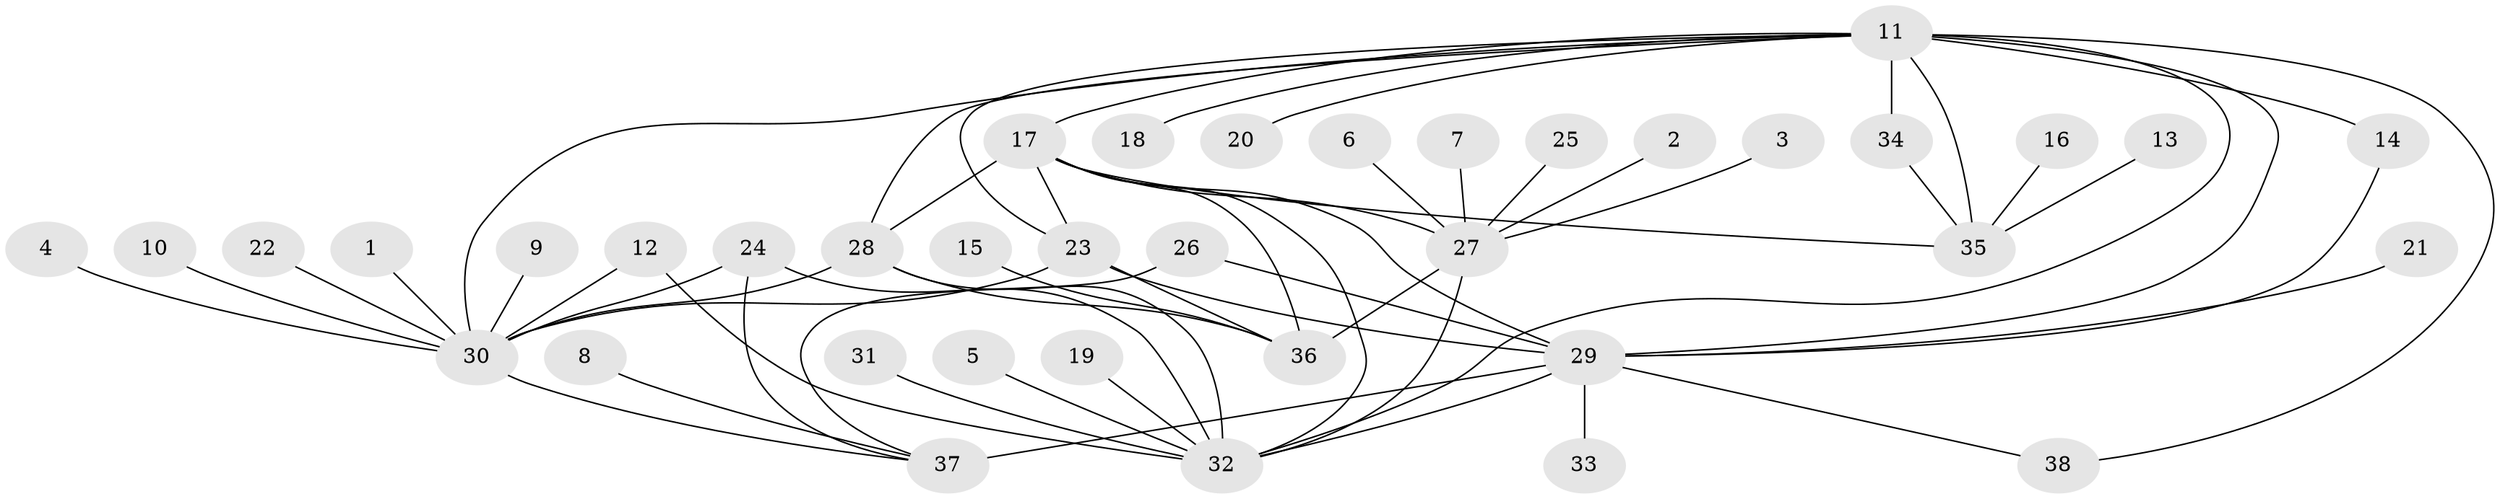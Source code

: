 // original degree distribution, {8: 0.06349206349206349, 13: 0.007936507936507936, 6: 0.031746031746031744, 9: 0.03968253968253968, 7: 0.047619047619047616, 10: 0.03968253968253968, 12: 0.007936507936507936, 1: 0.5, 4: 0.023809523809523808, 2: 0.1984126984126984, 3: 0.03968253968253968}
// Generated by graph-tools (version 1.1) at 2025/37/03/04/25 23:37:42]
// undirected, 38 vertices, 59 edges
graph export_dot {
  node [color=gray90,style=filled];
  1;
  2;
  3;
  4;
  5;
  6;
  7;
  8;
  9;
  10;
  11;
  12;
  13;
  14;
  15;
  16;
  17;
  18;
  19;
  20;
  21;
  22;
  23;
  24;
  25;
  26;
  27;
  28;
  29;
  30;
  31;
  32;
  33;
  34;
  35;
  36;
  37;
  38;
  1 -- 30 [weight=1.0];
  2 -- 27 [weight=1.0];
  3 -- 27 [weight=1.0];
  4 -- 30 [weight=1.0];
  5 -- 32 [weight=1.0];
  6 -- 27 [weight=1.0];
  7 -- 27 [weight=1.0];
  8 -- 37 [weight=1.0];
  9 -- 30 [weight=1.0];
  10 -- 30 [weight=1.0];
  11 -- 14 [weight=1.0];
  11 -- 17 [weight=1.0];
  11 -- 18 [weight=1.0];
  11 -- 20 [weight=1.0];
  11 -- 23 [weight=1.0];
  11 -- 28 [weight=1.0];
  11 -- 29 [weight=1.0];
  11 -- 30 [weight=1.0];
  11 -- 32 [weight=1.0];
  11 -- 34 [weight=4.0];
  11 -- 35 [weight=4.0];
  11 -- 38 [weight=1.0];
  12 -- 30 [weight=1.0];
  12 -- 32 [weight=1.0];
  13 -- 35 [weight=1.0];
  14 -- 29 [weight=1.0];
  15 -- 36 [weight=1.0];
  16 -- 35 [weight=1.0];
  17 -- 23 [weight=1.0];
  17 -- 27 [weight=6.0];
  17 -- 28 [weight=1.0];
  17 -- 29 [weight=1.0];
  17 -- 32 [weight=1.0];
  17 -- 35 [weight=2.0];
  17 -- 36 [weight=2.0];
  19 -- 32 [weight=1.0];
  21 -- 29 [weight=1.0];
  22 -- 30 [weight=1.0];
  23 -- 29 [weight=1.0];
  23 -- 30 [weight=5.0];
  23 -- 36 [weight=1.0];
  24 -- 30 [weight=1.0];
  24 -- 32 [weight=1.0];
  24 -- 37 [weight=1.0];
  25 -- 27 [weight=1.0];
  26 -- 29 [weight=2.0];
  26 -- 37 [weight=3.0];
  27 -- 32 [weight=1.0];
  27 -- 36 [weight=3.0];
  28 -- 30 [weight=1.0];
  28 -- 32 [weight=5.0];
  28 -- 36 [weight=1.0];
  29 -- 32 [weight=1.0];
  29 -- 33 [weight=1.0];
  29 -- 37 [weight=6.0];
  29 -- 38 [weight=1.0];
  30 -- 37 [weight=1.0];
  31 -- 32 [weight=1.0];
  34 -- 35 [weight=1.0];
}
